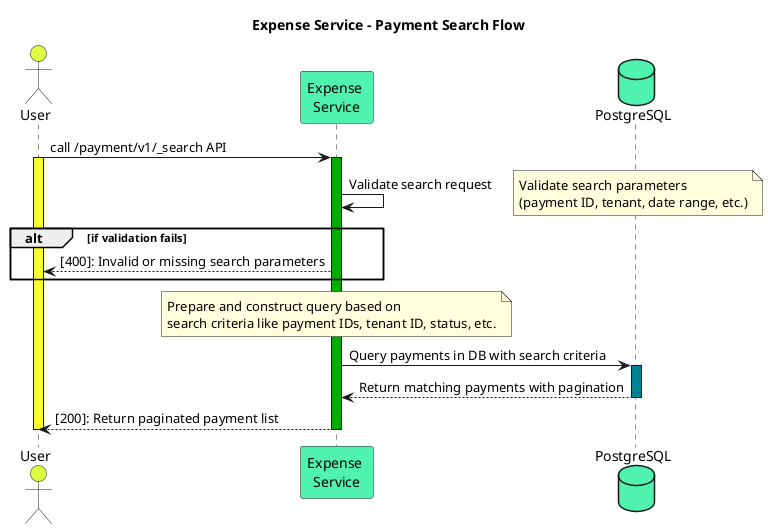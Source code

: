 @startuml
title: Expense Service - Payment Search Flow

actor user as "User" order 0 #ddff41
participant Expense as "Expense \nService" #4Ff2AF
database DB as "PostgreSQL" #4Ff2AF

user -> Expense: call /payment/v1/_search API
activate user #Fafd30
activate Expense #00ad00

Expense -> Expense: Validate search request
note right: Validate search parameters\n(payment ID, tenant, date range, etc.)

alt if validation fails
    Expense --> user: [400]: Invalid or missing search parameters
end


note over Expense: Prepare and construct query based on\nsearch criteria like payment IDs, tenant ID, status, etc.

Expense -> DB: Query payments in DB with search criteria
activate DB #008390
DB --> Expense: Return matching payments with pagination
deactivate DB

Expense --> user: [200]: Return paginated payment list

deactivate Expense
deactivate user

@enduml
